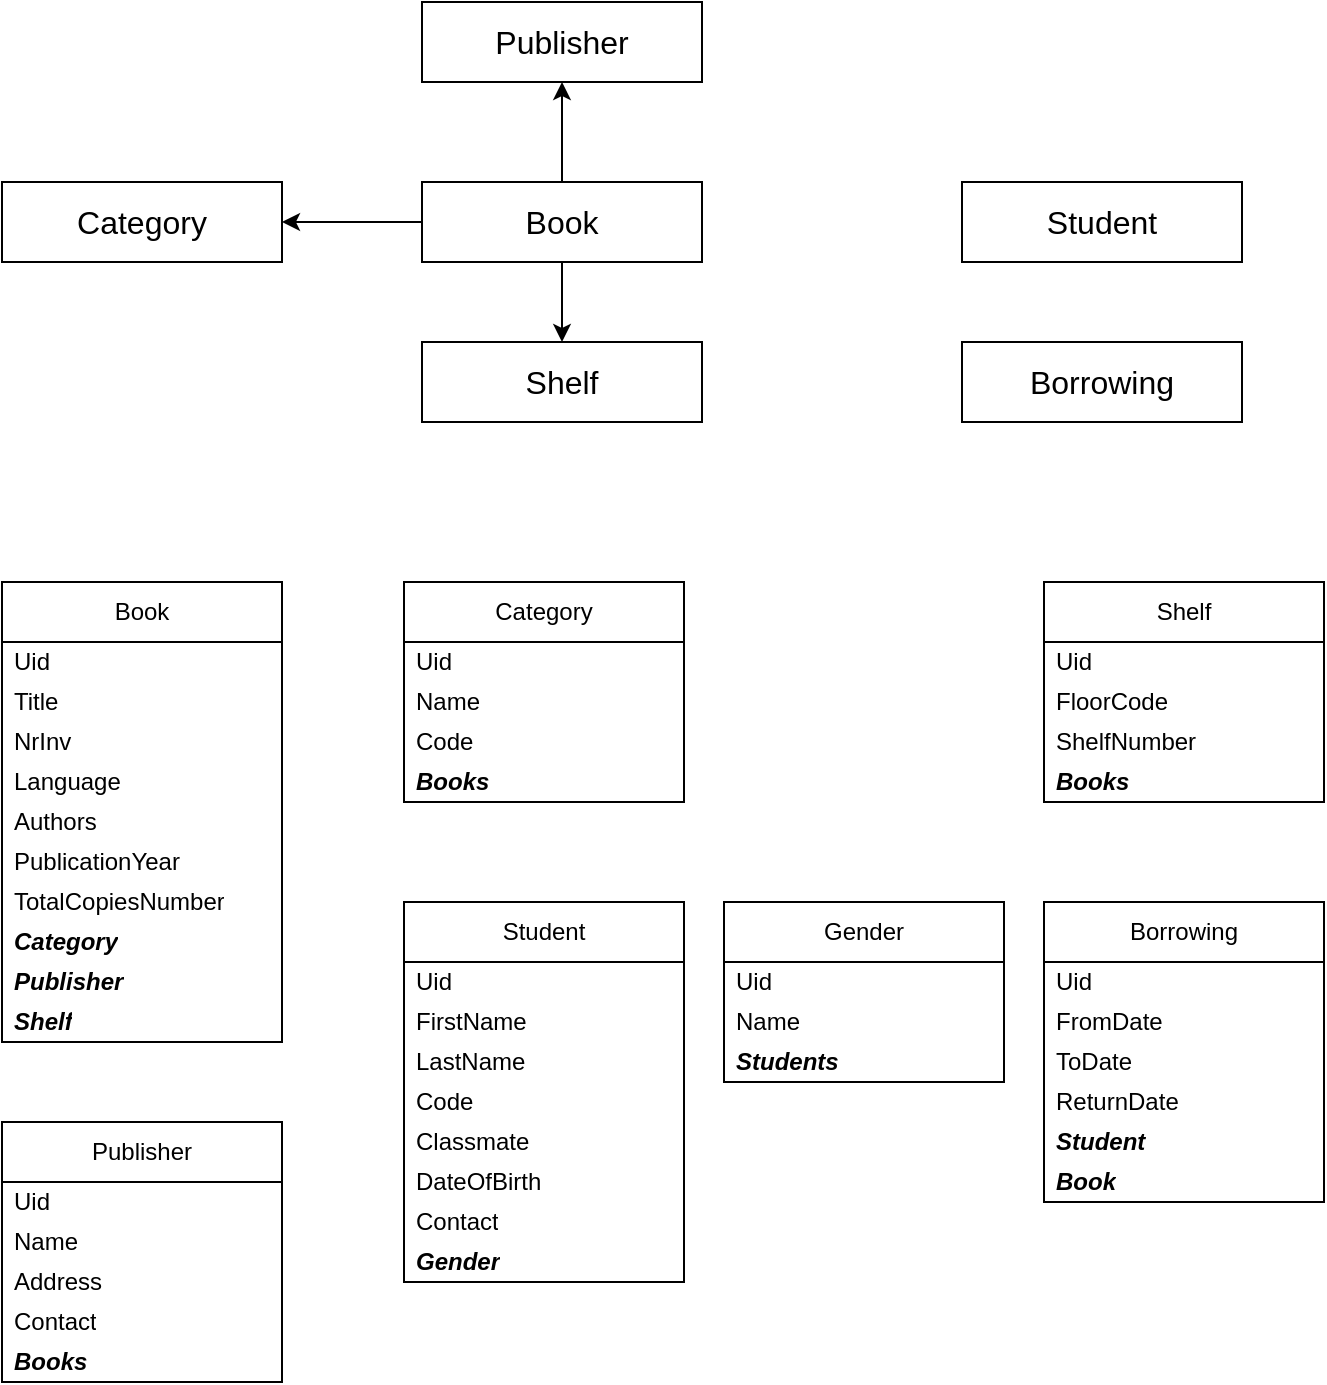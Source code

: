 <mxfile version="21.1.1" type="github">
  <diagram name="Page-1" id="0qqJjQdmh-g0zmKW5GGT">
    <mxGraphModel dx="1687" dy="899" grid="1" gridSize="10" guides="1" tooltips="1" connect="1" arrows="1" fold="1" page="1" pageScale="1" pageWidth="827" pageHeight="1169" math="0" shadow="0">
      <root>
        <mxCell id="0" />
        <mxCell id="1" parent="0" />
        <mxCell id="_eT4DqlTUatACnHYPHLl-3" value="" style="edgeStyle=orthogonalEdgeStyle;rounded=0;orthogonalLoop=1;jettySize=auto;html=1;" parent="1" source="_eT4DqlTUatACnHYPHLl-1" target="_eT4DqlTUatACnHYPHLl-2" edge="1">
          <mxGeometry relative="1" as="geometry" />
        </mxCell>
        <mxCell id="_eT4DqlTUatACnHYPHLl-5" value="" style="edgeStyle=orthogonalEdgeStyle;rounded=0;orthogonalLoop=1;jettySize=auto;html=1;" parent="1" source="_eT4DqlTUatACnHYPHLl-1" target="_eT4DqlTUatACnHYPHLl-4" edge="1">
          <mxGeometry relative="1" as="geometry" />
        </mxCell>
        <mxCell id="_eT4DqlTUatACnHYPHLl-8" value="" style="edgeStyle=orthogonalEdgeStyle;rounded=0;orthogonalLoop=1;jettySize=auto;html=1;" parent="1" source="_eT4DqlTUatACnHYPHLl-1" target="_eT4DqlTUatACnHYPHLl-7" edge="1">
          <mxGeometry relative="1" as="geometry" />
        </mxCell>
        <mxCell id="_eT4DqlTUatACnHYPHLl-1" value="&lt;font style=&quot;font-size: 16px;&quot;&gt;Book&lt;/font&gt;" style="rounded=0;whiteSpace=wrap;html=1;" parent="1" vertex="1">
          <mxGeometry x="250" y="160" width="140" height="40" as="geometry" />
        </mxCell>
        <mxCell id="_eT4DqlTUatACnHYPHLl-2" value="&lt;font style=&quot;font-size: 16px;&quot;&gt;Publisher&lt;/font&gt;" style="whiteSpace=wrap;html=1;rounded=0;" parent="1" vertex="1">
          <mxGeometry x="250" y="70" width="140" height="40" as="geometry" />
        </mxCell>
        <mxCell id="_eT4DqlTUatACnHYPHLl-4" value="&lt;font style=&quot;font-size: 16px;&quot;&gt;Category&lt;/font&gt;" style="whiteSpace=wrap;html=1;rounded=0;" parent="1" vertex="1">
          <mxGeometry x="40" y="160" width="140" height="40" as="geometry" />
        </mxCell>
        <mxCell id="_eT4DqlTUatACnHYPHLl-7" value="&lt;font style=&quot;font-size: 16px;&quot;&gt;Shelf&lt;/font&gt;" style="rounded=0;whiteSpace=wrap;html=1;" parent="1" vertex="1">
          <mxGeometry x="250" y="240" width="140" height="40" as="geometry" />
        </mxCell>
        <mxCell id="_eT4DqlTUatACnHYPHLl-9" value="&lt;font style=&quot;font-size: 16px;&quot;&gt;Student&lt;/font&gt;" style="rounded=0;whiteSpace=wrap;html=1;" parent="1" vertex="1">
          <mxGeometry x="520" y="160" width="140" height="40" as="geometry" />
        </mxCell>
        <mxCell id="_eT4DqlTUatACnHYPHLl-10" value="&lt;font style=&quot;font-size: 16px;&quot;&gt;Borrowing&lt;/font&gt;" style="rounded=0;whiteSpace=wrap;html=1;" parent="1" vertex="1">
          <mxGeometry x="520" y="240" width="140" height="40" as="geometry" />
        </mxCell>
        <mxCell id="_eT4DqlTUatACnHYPHLl-11" value="Book" style="swimlane;fontStyle=0;childLayout=stackLayout;horizontal=1;startSize=30;horizontalStack=0;resizeParent=1;resizeParentMax=0;resizeLast=0;collapsible=1;marginBottom=0;whiteSpace=wrap;html=1;" parent="1" vertex="1">
          <mxGeometry x="40" y="360" width="140" height="230" as="geometry">
            <mxRectangle x="40" y="360" width="60" height="30" as="alternateBounds" />
          </mxGeometry>
        </mxCell>
        <mxCell id="_eT4DqlTUatACnHYPHLl-12" value="Uid" style="text;strokeColor=none;fillColor=none;align=left;verticalAlign=middle;spacingLeft=4;spacingRight=4;overflow=hidden;points=[[0,0.5],[1,0.5]];portConstraint=eastwest;rotatable=0;whiteSpace=wrap;html=1;" parent="_eT4DqlTUatACnHYPHLl-11" vertex="1">
          <mxGeometry y="30" width="140" height="20" as="geometry" />
        </mxCell>
        <mxCell id="_eT4DqlTUatACnHYPHLl-13" value="Title" style="text;strokeColor=none;fillColor=none;align=left;verticalAlign=middle;spacingLeft=4;spacingRight=4;overflow=hidden;points=[[0,0.5],[1,0.5]];portConstraint=eastwest;rotatable=0;whiteSpace=wrap;html=1;" parent="_eT4DqlTUatACnHYPHLl-11" vertex="1">
          <mxGeometry y="50" width="140" height="20" as="geometry" />
        </mxCell>
        <mxCell id="_eT4DqlTUatACnHYPHLl-14" value="NrInv" style="text;strokeColor=none;fillColor=none;align=left;verticalAlign=middle;spacingLeft=4;spacingRight=4;overflow=hidden;points=[[0,0.5],[1,0.5]];portConstraint=eastwest;rotatable=0;whiteSpace=wrap;html=1;" parent="_eT4DqlTUatACnHYPHLl-11" vertex="1">
          <mxGeometry y="70" width="140" height="20" as="geometry" />
        </mxCell>
        <mxCell id="_eT4DqlTUatACnHYPHLl-15" value="Language" style="text;strokeColor=none;fillColor=none;align=left;verticalAlign=middle;spacingLeft=4;spacingRight=4;overflow=hidden;points=[[0,0.5],[1,0.5]];portConstraint=eastwest;rotatable=0;whiteSpace=wrap;html=1;" parent="_eT4DqlTUatACnHYPHLl-11" vertex="1">
          <mxGeometry y="90" width="140" height="20" as="geometry" />
        </mxCell>
        <mxCell id="_eT4DqlTUatACnHYPHLl-16" value="Authors" style="text;strokeColor=none;fillColor=none;align=left;verticalAlign=middle;spacingLeft=4;spacingRight=4;overflow=hidden;points=[[0,0.5],[1,0.5]];portConstraint=eastwest;rotatable=0;whiteSpace=wrap;html=1;" parent="_eT4DqlTUatACnHYPHLl-11" vertex="1">
          <mxGeometry y="110" width="140" height="20" as="geometry" />
        </mxCell>
        <mxCell id="_eT4DqlTUatACnHYPHLl-17" value="PublicationYear" style="text;strokeColor=none;fillColor=none;align=left;verticalAlign=middle;spacingLeft=4;spacingRight=4;overflow=hidden;points=[[0,0.5],[1,0.5]];portConstraint=eastwest;rotatable=0;whiteSpace=wrap;html=1;" parent="_eT4DqlTUatACnHYPHLl-11" vertex="1">
          <mxGeometry y="130" width="140" height="20" as="geometry" />
        </mxCell>
        <mxCell id="_eT4DqlTUatACnHYPHLl-18" value="TotalCopiesNumber" style="text;strokeColor=none;fillColor=none;align=left;verticalAlign=middle;spacingLeft=4;spacingRight=4;overflow=hidden;points=[[0,0.5],[1,0.5]];portConstraint=eastwest;rotatable=0;whiteSpace=wrap;html=1;" parent="_eT4DqlTUatACnHYPHLl-11" vertex="1">
          <mxGeometry y="150" width="140" height="20" as="geometry" />
        </mxCell>
        <mxCell id="_eT4DqlTUatACnHYPHLl-19" value="&lt;b&gt;&lt;i&gt;Category&lt;/i&gt;&lt;/b&gt;" style="text;strokeColor=none;fillColor=none;align=left;verticalAlign=middle;spacingLeft=4;spacingRight=4;overflow=hidden;points=[[0,0.5],[1,0.5]];portConstraint=eastwest;rotatable=0;whiteSpace=wrap;html=1;" parent="_eT4DqlTUatACnHYPHLl-11" vertex="1">
          <mxGeometry y="170" width="140" height="20" as="geometry" />
        </mxCell>
        <mxCell id="_eT4DqlTUatACnHYPHLl-42" value="&lt;b&gt;&lt;i&gt;Publisher&lt;/i&gt;&lt;/b&gt;" style="text;strokeColor=none;fillColor=none;align=left;verticalAlign=middle;spacingLeft=4;spacingRight=4;overflow=hidden;points=[[0,0.5],[1,0.5]];portConstraint=eastwest;rotatable=0;whiteSpace=wrap;html=1;" parent="_eT4DqlTUatACnHYPHLl-11" vertex="1">
          <mxGeometry y="190" width="140" height="20" as="geometry" />
        </mxCell>
        <mxCell id="_eT4DqlTUatACnHYPHLl-43" value="&lt;b&gt;&lt;i&gt;Shelf&lt;/i&gt;&lt;/b&gt;" style="text;strokeColor=none;fillColor=none;align=left;verticalAlign=middle;spacingLeft=4;spacingRight=4;overflow=hidden;points=[[0,0.5],[1,0.5]];portConstraint=eastwest;rotatable=0;whiteSpace=wrap;html=1;" parent="_eT4DqlTUatACnHYPHLl-11" vertex="1">
          <mxGeometry y="210" width="140" height="20" as="geometry" />
        </mxCell>
        <mxCell id="_eT4DqlTUatACnHYPHLl-20" value="Category" style="swimlane;fontStyle=0;childLayout=stackLayout;horizontal=1;startSize=30;horizontalStack=0;resizeParent=1;resizeParentMax=0;resizeLast=0;collapsible=1;marginBottom=0;whiteSpace=wrap;html=1;" parent="1" vertex="1">
          <mxGeometry x="241" y="360" width="140" height="110" as="geometry">
            <mxRectangle x="40" y="360" width="60" height="30" as="alternateBounds" />
          </mxGeometry>
        </mxCell>
        <mxCell id="_eT4DqlTUatACnHYPHLl-21" value="Uid" style="text;strokeColor=none;fillColor=none;align=left;verticalAlign=middle;spacingLeft=4;spacingRight=4;overflow=hidden;points=[[0,0.5],[1,0.5]];portConstraint=eastwest;rotatable=0;whiteSpace=wrap;html=1;" parent="_eT4DqlTUatACnHYPHLl-20" vertex="1">
          <mxGeometry y="30" width="140" height="20" as="geometry" />
        </mxCell>
        <mxCell id="_eT4DqlTUatACnHYPHLl-22" value="Name" style="text;strokeColor=none;fillColor=none;align=left;verticalAlign=middle;spacingLeft=4;spacingRight=4;overflow=hidden;points=[[0,0.5],[1,0.5]];portConstraint=eastwest;rotatable=0;whiteSpace=wrap;html=1;" parent="_eT4DqlTUatACnHYPHLl-20" vertex="1">
          <mxGeometry y="50" width="140" height="20" as="geometry" />
        </mxCell>
        <mxCell id="_eT4DqlTUatACnHYPHLl-23" value="Code" style="text;strokeColor=none;fillColor=none;align=left;verticalAlign=middle;spacingLeft=4;spacingRight=4;overflow=hidden;points=[[0,0.5],[1,0.5]];portConstraint=eastwest;rotatable=0;whiteSpace=wrap;html=1;" parent="_eT4DqlTUatACnHYPHLl-20" vertex="1">
          <mxGeometry y="70" width="140" height="20" as="geometry" />
        </mxCell>
        <mxCell id="_eT4DqlTUatACnHYPHLl-28" value="Books" style="text;strokeColor=none;fillColor=none;align=left;verticalAlign=middle;spacingLeft=4;spacingRight=4;overflow=hidden;points=[[0,0.5],[1,0.5]];portConstraint=eastwest;rotatable=0;whiteSpace=wrap;html=1;fontStyle=3" parent="_eT4DqlTUatACnHYPHLl-20" vertex="1">
          <mxGeometry y="90" width="140" height="20" as="geometry" />
        </mxCell>
        <mxCell id="_eT4DqlTUatACnHYPHLl-30" value="Publisher" style="swimlane;fontStyle=0;childLayout=stackLayout;horizontal=1;startSize=30;horizontalStack=0;resizeParent=1;resizeParentMax=0;resizeLast=0;collapsible=1;marginBottom=0;whiteSpace=wrap;html=1;" parent="1" vertex="1">
          <mxGeometry x="40" y="630" width="140" height="130" as="geometry">
            <mxRectangle x="40" y="360" width="60" height="30" as="alternateBounds" />
          </mxGeometry>
        </mxCell>
        <mxCell id="_eT4DqlTUatACnHYPHLl-31" value="Uid" style="text;strokeColor=none;fillColor=none;align=left;verticalAlign=middle;spacingLeft=4;spacingRight=4;overflow=hidden;points=[[0,0.5],[1,0.5]];portConstraint=eastwest;rotatable=0;whiteSpace=wrap;html=1;" parent="_eT4DqlTUatACnHYPHLl-30" vertex="1">
          <mxGeometry y="30" width="140" height="20" as="geometry" />
        </mxCell>
        <mxCell id="_eT4DqlTUatACnHYPHLl-32" value="Name" style="text;strokeColor=none;fillColor=none;align=left;verticalAlign=middle;spacingLeft=4;spacingRight=4;overflow=hidden;points=[[0,0.5],[1,0.5]];portConstraint=eastwest;rotatable=0;whiteSpace=wrap;html=1;" parent="_eT4DqlTUatACnHYPHLl-30" vertex="1">
          <mxGeometry y="50" width="140" height="20" as="geometry" />
        </mxCell>
        <mxCell id="_eT4DqlTUatACnHYPHLl-33" value="Address" style="text;strokeColor=none;fillColor=none;align=left;verticalAlign=middle;spacingLeft=4;spacingRight=4;overflow=hidden;points=[[0,0.5],[1,0.5]];portConstraint=eastwest;rotatable=0;whiteSpace=wrap;html=1;" parent="_eT4DqlTUatACnHYPHLl-30" vertex="1">
          <mxGeometry y="70" width="140" height="20" as="geometry" />
        </mxCell>
        <mxCell id="_eT4DqlTUatACnHYPHLl-35" value="Contact" style="text;strokeColor=none;fillColor=none;align=left;verticalAlign=middle;spacingLeft=4;spacingRight=4;overflow=hidden;points=[[0,0.5],[1,0.5]];portConstraint=eastwest;rotatable=0;whiteSpace=wrap;html=1;" parent="_eT4DqlTUatACnHYPHLl-30" vertex="1">
          <mxGeometry y="90" width="140" height="20" as="geometry" />
        </mxCell>
        <mxCell id="_eT4DqlTUatACnHYPHLl-34" value="Books" style="text;strokeColor=none;fillColor=none;align=left;verticalAlign=middle;spacingLeft=4;spacingRight=4;overflow=hidden;points=[[0,0.5],[1,0.5]];portConstraint=eastwest;rotatable=0;whiteSpace=wrap;html=1;fontStyle=3" parent="_eT4DqlTUatACnHYPHLl-30" vertex="1">
          <mxGeometry y="110" width="140" height="20" as="geometry" />
        </mxCell>
        <mxCell id="_eT4DqlTUatACnHYPHLl-36" value="Shelf" style="swimlane;fontStyle=0;childLayout=stackLayout;horizontal=1;startSize=30;horizontalStack=0;resizeParent=1;resizeParentMax=0;resizeLast=0;collapsible=1;marginBottom=0;whiteSpace=wrap;html=1;" parent="1" vertex="1">
          <mxGeometry x="561" y="360" width="140" height="110" as="geometry">
            <mxRectangle x="40" y="360" width="60" height="30" as="alternateBounds" />
          </mxGeometry>
        </mxCell>
        <mxCell id="_eT4DqlTUatACnHYPHLl-37" value="Uid" style="text;strokeColor=none;fillColor=none;align=left;verticalAlign=middle;spacingLeft=4;spacingRight=4;overflow=hidden;points=[[0,0.5],[1,0.5]];portConstraint=eastwest;rotatable=0;whiteSpace=wrap;html=1;" parent="_eT4DqlTUatACnHYPHLl-36" vertex="1">
          <mxGeometry y="30" width="140" height="20" as="geometry" />
        </mxCell>
        <mxCell id="_eT4DqlTUatACnHYPHLl-38" value="FloorCode" style="text;strokeColor=none;fillColor=none;align=left;verticalAlign=middle;spacingLeft=4;spacingRight=4;overflow=hidden;points=[[0,0.5],[1,0.5]];portConstraint=eastwest;rotatable=0;whiteSpace=wrap;html=1;" parent="_eT4DqlTUatACnHYPHLl-36" vertex="1">
          <mxGeometry y="50" width="140" height="20" as="geometry" />
        </mxCell>
        <mxCell id="_eT4DqlTUatACnHYPHLl-39" value="ShelfNumber" style="text;strokeColor=none;fillColor=none;align=left;verticalAlign=middle;spacingLeft=4;spacingRight=4;overflow=hidden;points=[[0,0.5],[1,0.5]];portConstraint=eastwest;rotatable=0;whiteSpace=wrap;html=1;" parent="_eT4DqlTUatACnHYPHLl-36" vertex="1">
          <mxGeometry y="70" width="140" height="20" as="geometry" />
        </mxCell>
        <mxCell id="_eT4DqlTUatACnHYPHLl-41" value="Books" style="text;strokeColor=none;fillColor=none;align=left;verticalAlign=middle;spacingLeft=4;spacingRight=4;overflow=hidden;points=[[0,0.5],[1,0.5]];portConstraint=eastwest;rotatable=0;whiteSpace=wrap;html=1;fontStyle=3" parent="_eT4DqlTUatACnHYPHLl-36" vertex="1">
          <mxGeometry y="90" width="140" height="20" as="geometry" />
        </mxCell>
        <mxCell id="7fkLh_D1-kBizzwYSj6r-1" value="Student" style="swimlane;fontStyle=0;childLayout=stackLayout;horizontal=1;startSize=30;horizontalStack=0;resizeParent=1;resizeParentMax=0;resizeLast=0;collapsible=1;marginBottom=0;whiteSpace=wrap;html=1;" parent="1" vertex="1">
          <mxGeometry x="241" y="520" width="140" height="190" as="geometry">
            <mxRectangle x="40" y="360" width="60" height="30" as="alternateBounds" />
          </mxGeometry>
        </mxCell>
        <mxCell id="7fkLh_D1-kBizzwYSj6r-2" value="Uid" style="text;strokeColor=none;fillColor=none;align=left;verticalAlign=middle;spacingLeft=4;spacingRight=4;overflow=hidden;points=[[0,0.5],[1,0.5]];portConstraint=eastwest;rotatable=0;whiteSpace=wrap;html=1;" parent="7fkLh_D1-kBizzwYSj6r-1" vertex="1">
          <mxGeometry y="30" width="140" height="20" as="geometry" />
        </mxCell>
        <mxCell id="7fkLh_D1-kBizzwYSj6r-3" value="FirstName" style="text;strokeColor=none;fillColor=none;align=left;verticalAlign=middle;spacingLeft=4;spacingRight=4;overflow=hidden;points=[[0,0.5],[1,0.5]];portConstraint=eastwest;rotatable=0;whiteSpace=wrap;html=1;" parent="7fkLh_D1-kBizzwYSj6r-1" vertex="1">
          <mxGeometry y="50" width="140" height="20" as="geometry" />
        </mxCell>
        <mxCell id="7fkLh_D1-kBizzwYSj6r-4" value="LastName" style="text;strokeColor=none;fillColor=none;align=left;verticalAlign=middle;spacingLeft=4;spacingRight=4;overflow=hidden;points=[[0,0.5],[1,0.5]];portConstraint=eastwest;rotatable=0;whiteSpace=wrap;html=1;" parent="7fkLh_D1-kBizzwYSj6r-1" vertex="1">
          <mxGeometry y="70" width="140" height="20" as="geometry" />
        </mxCell>
        <mxCell id="7fkLh_D1-kBizzwYSj6r-5" value="Code" style="text;strokeColor=none;fillColor=none;align=left;verticalAlign=middle;spacingLeft=4;spacingRight=4;overflow=hidden;points=[[0,0.5],[1,0.5]];portConstraint=eastwest;rotatable=0;whiteSpace=wrap;html=1;" parent="7fkLh_D1-kBizzwYSj6r-1" vertex="1">
          <mxGeometry y="90" width="140" height="20" as="geometry" />
        </mxCell>
        <mxCell id="7fkLh_D1-kBizzwYSj6r-6" value="Classmate" style="text;strokeColor=none;fillColor=none;align=left;verticalAlign=middle;spacingLeft=4;spacingRight=4;overflow=hidden;points=[[0,0.5],[1,0.5]];portConstraint=eastwest;rotatable=0;whiteSpace=wrap;html=1;" parent="7fkLh_D1-kBizzwYSj6r-1" vertex="1">
          <mxGeometry y="110" width="140" height="20" as="geometry" />
        </mxCell>
        <mxCell id="7fkLh_D1-kBizzwYSj6r-7" value="DateOfBirth" style="text;strokeColor=none;fillColor=none;align=left;verticalAlign=middle;spacingLeft=4;spacingRight=4;overflow=hidden;points=[[0,0.5],[1,0.5]];portConstraint=eastwest;rotatable=0;whiteSpace=wrap;html=1;" parent="7fkLh_D1-kBizzwYSj6r-1" vertex="1">
          <mxGeometry y="130" width="140" height="20" as="geometry" />
        </mxCell>
        <mxCell id="7fkLh_D1-kBizzwYSj6r-8" value="Contact" style="text;strokeColor=none;fillColor=none;align=left;verticalAlign=middle;spacingLeft=4;spacingRight=4;overflow=hidden;points=[[0,0.5],[1,0.5]];portConstraint=eastwest;rotatable=0;whiteSpace=wrap;html=1;" parent="7fkLh_D1-kBizzwYSj6r-1" vertex="1">
          <mxGeometry y="150" width="140" height="20" as="geometry" />
        </mxCell>
        <mxCell id="7fkLh_D1-kBizzwYSj6r-9" value="&lt;b&gt;&lt;i&gt;Gender&lt;/i&gt;&lt;/b&gt;" style="text;strokeColor=none;fillColor=none;align=left;verticalAlign=middle;spacingLeft=4;spacingRight=4;overflow=hidden;points=[[0,0.5],[1,0.5]];portConstraint=eastwest;rotatable=0;whiteSpace=wrap;html=1;" parent="7fkLh_D1-kBizzwYSj6r-1" vertex="1">
          <mxGeometry y="170" width="140" height="20" as="geometry" />
        </mxCell>
        <mxCell id="7fkLh_D1-kBizzwYSj6r-12" value="Gender" style="swimlane;fontStyle=0;childLayout=stackLayout;horizontal=1;startSize=30;horizontalStack=0;resizeParent=1;resizeParentMax=0;resizeLast=0;collapsible=1;marginBottom=0;whiteSpace=wrap;html=1;" parent="1" vertex="1">
          <mxGeometry x="401" y="520" width="140" height="90" as="geometry">
            <mxRectangle x="40" y="360" width="60" height="30" as="alternateBounds" />
          </mxGeometry>
        </mxCell>
        <mxCell id="7fkLh_D1-kBizzwYSj6r-13" value="Uid" style="text;strokeColor=none;fillColor=none;align=left;verticalAlign=middle;spacingLeft=4;spacingRight=4;overflow=hidden;points=[[0,0.5],[1,0.5]];portConstraint=eastwest;rotatable=0;whiteSpace=wrap;html=1;" parent="7fkLh_D1-kBizzwYSj6r-12" vertex="1">
          <mxGeometry y="30" width="140" height="20" as="geometry" />
        </mxCell>
        <mxCell id="7fkLh_D1-kBizzwYSj6r-14" value="Name" style="text;strokeColor=none;fillColor=none;align=left;verticalAlign=middle;spacingLeft=4;spacingRight=4;overflow=hidden;points=[[0,0.5],[1,0.5]];portConstraint=eastwest;rotatable=0;whiteSpace=wrap;html=1;" parent="7fkLh_D1-kBizzwYSj6r-12" vertex="1">
          <mxGeometry y="50" width="140" height="20" as="geometry" />
        </mxCell>
        <mxCell id="7fkLh_D1-kBizzwYSj6r-17" value="Students" style="text;strokeColor=none;fillColor=none;align=left;verticalAlign=middle;spacingLeft=4;spacingRight=4;overflow=hidden;points=[[0,0.5],[1,0.5]];portConstraint=eastwest;rotatable=0;whiteSpace=wrap;html=1;fontStyle=3" parent="7fkLh_D1-kBizzwYSj6r-12" vertex="1">
          <mxGeometry y="70" width="140" height="20" as="geometry" />
        </mxCell>
        <mxCell id="7fkLh_D1-kBizzwYSj6r-18" value="Borrowing" style="swimlane;fontStyle=0;childLayout=stackLayout;horizontal=1;startSize=30;horizontalStack=0;resizeParent=1;resizeParentMax=0;resizeLast=0;collapsible=1;marginBottom=0;whiteSpace=wrap;html=1;" parent="1" vertex="1">
          <mxGeometry x="561" y="520" width="140" height="150" as="geometry">
            <mxRectangle x="40" y="360" width="60" height="30" as="alternateBounds" />
          </mxGeometry>
        </mxCell>
        <mxCell id="7fkLh_D1-kBizzwYSj6r-19" value="Uid" style="text;strokeColor=none;fillColor=none;align=left;verticalAlign=middle;spacingLeft=4;spacingRight=4;overflow=hidden;points=[[0,0.5],[1,0.5]];portConstraint=eastwest;rotatable=0;whiteSpace=wrap;html=1;" parent="7fkLh_D1-kBizzwYSj6r-18" vertex="1">
          <mxGeometry y="30" width="140" height="20" as="geometry" />
        </mxCell>
        <mxCell id="7fkLh_D1-kBizzwYSj6r-20" value="FromDate" style="text;strokeColor=none;fillColor=none;align=left;verticalAlign=middle;spacingLeft=4;spacingRight=4;overflow=hidden;points=[[0,0.5],[1,0.5]];portConstraint=eastwest;rotatable=0;whiteSpace=wrap;html=1;" parent="7fkLh_D1-kBizzwYSj6r-18" vertex="1">
          <mxGeometry y="50" width="140" height="20" as="geometry" />
        </mxCell>
        <mxCell id="7fkLh_D1-kBizzwYSj6r-21" value="ToDate" style="text;strokeColor=none;fillColor=none;align=left;verticalAlign=middle;spacingLeft=4;spacingRight=4;overflow=hidden;points=[[0,0.5],[1,0.5]];portConstraint=eastwest;rotatable=0;whiteSpace=wrap;html=1;" parent="7fkLh_D1-kBizzwYSj6r-18" vertex="1">
          <mxGeometry y="70" width="140" height="20" as="geometry" />
        </mxCell>
        <mxCell id="7fkLh_D1-kBizzwYSj6r-22" value="ReturnDate" style="text;strokeColor=none;fillColor=none;align=left;verticalAlign=middle;spacingLeft=4;spacingRight=4;overflow=hidden;points=[[0,0.5],[1,0.5]];portConstraint=eastwest;rotatable=0;whiteSpace=wrap;html=1;" parent="7fkLh_D1-kBizzwYSj6r-18" vertex="1">
          <mxGeometry y="90" width="140" height="20" as="geometry" />
        </mxCell>
        <mxCell id="7fkLh_D1-kBizzwYSj6r-26" value="&lt;b&gt;&lt;i&gt;Student&lt;/i&gt;&lt;/b&gt;" style="text;strokeColor=none;fillColor=none;align=left;verticalAlign=middle;spacingLeft=4;spacingRight=4;overflow=hidden;points=[[0,0.5],[1,0.5]];portConstraint=eastwest;rotatable=0;whiteSpace=wrap;html=1;" parent="7fkLh_D1-kBizzwYSj6r-18" vertex="1">
          <mxGeometry y="110" width="140" height="20" as="geometry" />
        </mxCell>
        <mxCell id="7fkLh_D1-kBizzwYSj6r-27" value="&lt;b&gt;&lt;i&gt;Book&lt;/i&gt;&lt;/b&gt;" style="text;strokeColor=none;fillColor=none;align=left;verticalAlign=middle;spacingLeft=4;spacingRight=4;overflow=hidden;points=[[0,0.5],[1,0.5]];portConstraint=eastwest;rotatable=0;whiteSpace=wrap;html=1;" parent="7fkLh_D1-kBizzwYSj6r-18" vertex="1">
          <mxGeometry y="130" width="140" height="20" as="geometry" />
        </mxCell>
      </root>
    </mxGraphModel>
  </diagram>
</mxfile>
